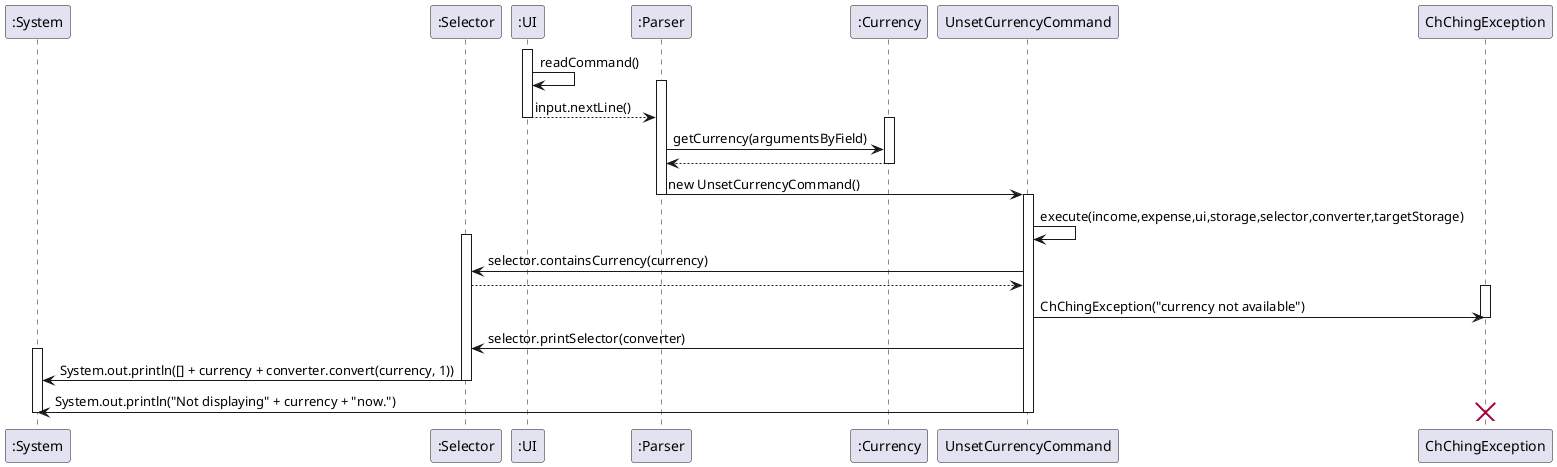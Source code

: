 @startuml

participant ":System" as System
participant ":Selector" as Selector
participant ":UI" as UI
participant ":Parser" as Parser
participant ":Currency" as Currency
participant "UnsetCurrencyCommand" as UnsetCurrencyCommand
participant "ChChingException" as ChChingException

activate UI
UI -> UI:readCommand()

activate Parser
UI -->Parser: input.nextLine()
deactivate UI

activate Currency
Parser -> Currency: getCurrency(argumentsByField)
Parser <-- Currency
deactivate Currency

Parser -> UnsetCurrencyCommand: new UnsetCurrencyCommand()
deactivate Parser

activate UnsetCurrencyCommand
UnsetCurrencyCommand -> UnsetCurrencyCommand: execute(income,expense,ui,storage,selector,converter,targetStorage)
activate Selector
Selector <- UnsetCurrencyCommand: selector.containsCurrency(currency)
Selector --> UnsetCurrencyCommand

activate ChChingException
UnsetCurrencyCommand ->ChChingException: ChChingException("currency not available")
deactivate ChChingException

Selector <- UnsetCurrencyCommand: selector.printSelector(converter)

activate System
System <- Selector: System.out.println([] + currency + converter.convert(currency, 1))
deactivate Selector

System <- UnsetCurrencyCommand: System.out.println("Not displaying" + currency + "now.")
deactivate UnsetCurrencyCommand
deactivate System

deactivate Selector

destroy ChChingException
@enduml